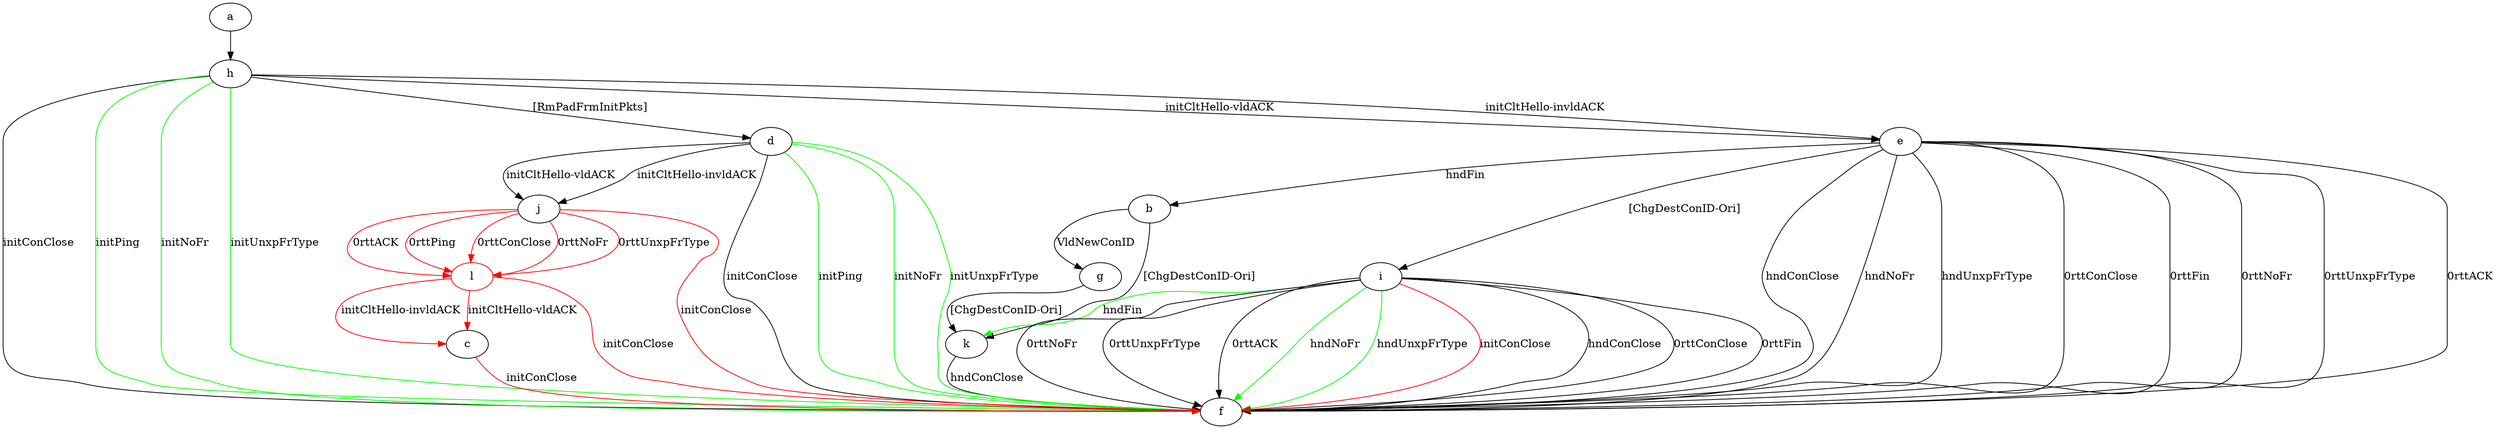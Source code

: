 digraph "" {
	a -> h	[key=0];
	b -> g	[key=0,
		label="VldNewConID "];
	b -> k	[key=0,
		label="[ChgDestConID-Ori] "];
	c -> f	[key=0,
		color=red,
		label="initConClose "];
	d -> f	[key=0,
		label="initConClose "];
	d -> f	[key=1,
		color=green,
		label="initPing "];
	d -> f	[key=2,
		color=green,
		label="initNoFr "];
	d -> f	[key=3,
		color=green,
		label="initUnxpFrType "];
	d -> j	[key=0,
		label="initCltHello-vldACK "];
	d -> j	[key=1,
		label="initCltHello-invldACK "];
	e -> b	[key=0,
		label="hndFin "];
	e -> f	[key=0,
		label="hndConClose "];
	e -> f	[key=1,
		label="hndNoFr "];
	e -> f	[key=2,
		label="hndUnxpFrType "];
	e -> f	[key=3,
		label="0rttConClose "];
	e -> f	[key=4,
		label="0rttFin "];
	e -> f	[key=5,
		label="0rttNoFr "];
	e -> f	[key=6,
		label="0rttUnxpFrType "];
	e -> f	[key=7,
		label="0rttACK "];
	e -> i	[key=0,
		label="[ChgDestConID-Ori] "];
	g -> k	[key=0,
		label="[ChgDestConID-Ori] "];
	h -> d	[key=0,
		label="[RmPadFrmInitPkts] "];
	h -> e	[key=0,
		label="initCltHello-vldACK "];
	h -> e	[key=1,
		label="initCltHello-invldACK "];
	h -> f	[key=0,
		label="initConClose "];
	h -> f	[key=1,
		color=green,
		label="initPing "];
	h -> f	[key=2,
		color=green,
		label="initNoFr "];
	h -> f	[key=3,
		color=green,
		label="initUnxpFrType "];
	i -> f	[key=0,
		label="hndConClose "];
	i -> f	[key=1,
		label="0rttConClose "];
	i -> f	[key=2,
		label="0rttFin "];
	i -> f	[key=3,
		label="0rttNoFr "];
	i -> f	[key=4,
		label="0rttUnxpFrType "];
	i -> f	[key=5,
		label="0rttACK "];
	i -> f	[key=6,
		color=green,
		label="hndNoFr "];
	i -> f	[key=7,
		color=green,
		label="hndUnxpFrType "];
	i -> f	[key=8,
		color=red,
		label="initConClose "];
	i -> k	[key=0,
		color=green,
		label="hndFin "];
	j -> f	[key=0,
		color=red,
		label="initConClose "];
	l	[color=red];
	j -> l	[key=0,
		color=red,
		label="0rttPing "];
	j -> l	[key=1,
		color=red,
		label="0rttConClose "];
	j -> l	[key=2,
		color=red,
		label="0rttNoFr "];
	j -> l	[key=3,
		color=red,
		label="0rttUnxpFrType "];
	j -> l	[key=4,
		color=red,
		label="0rttACK "];
	k -> f	[key=0,
		label="hndConClose "];
	l -> c	[key=0,
		color=red,
		label="initCltHello-vldACK "];
	l -> c	[key=1,
		color=red,
		label="initCltHello-invldACK "];
	l -> f	[key=0,
		color=red,
		label="initConClose "];
}
